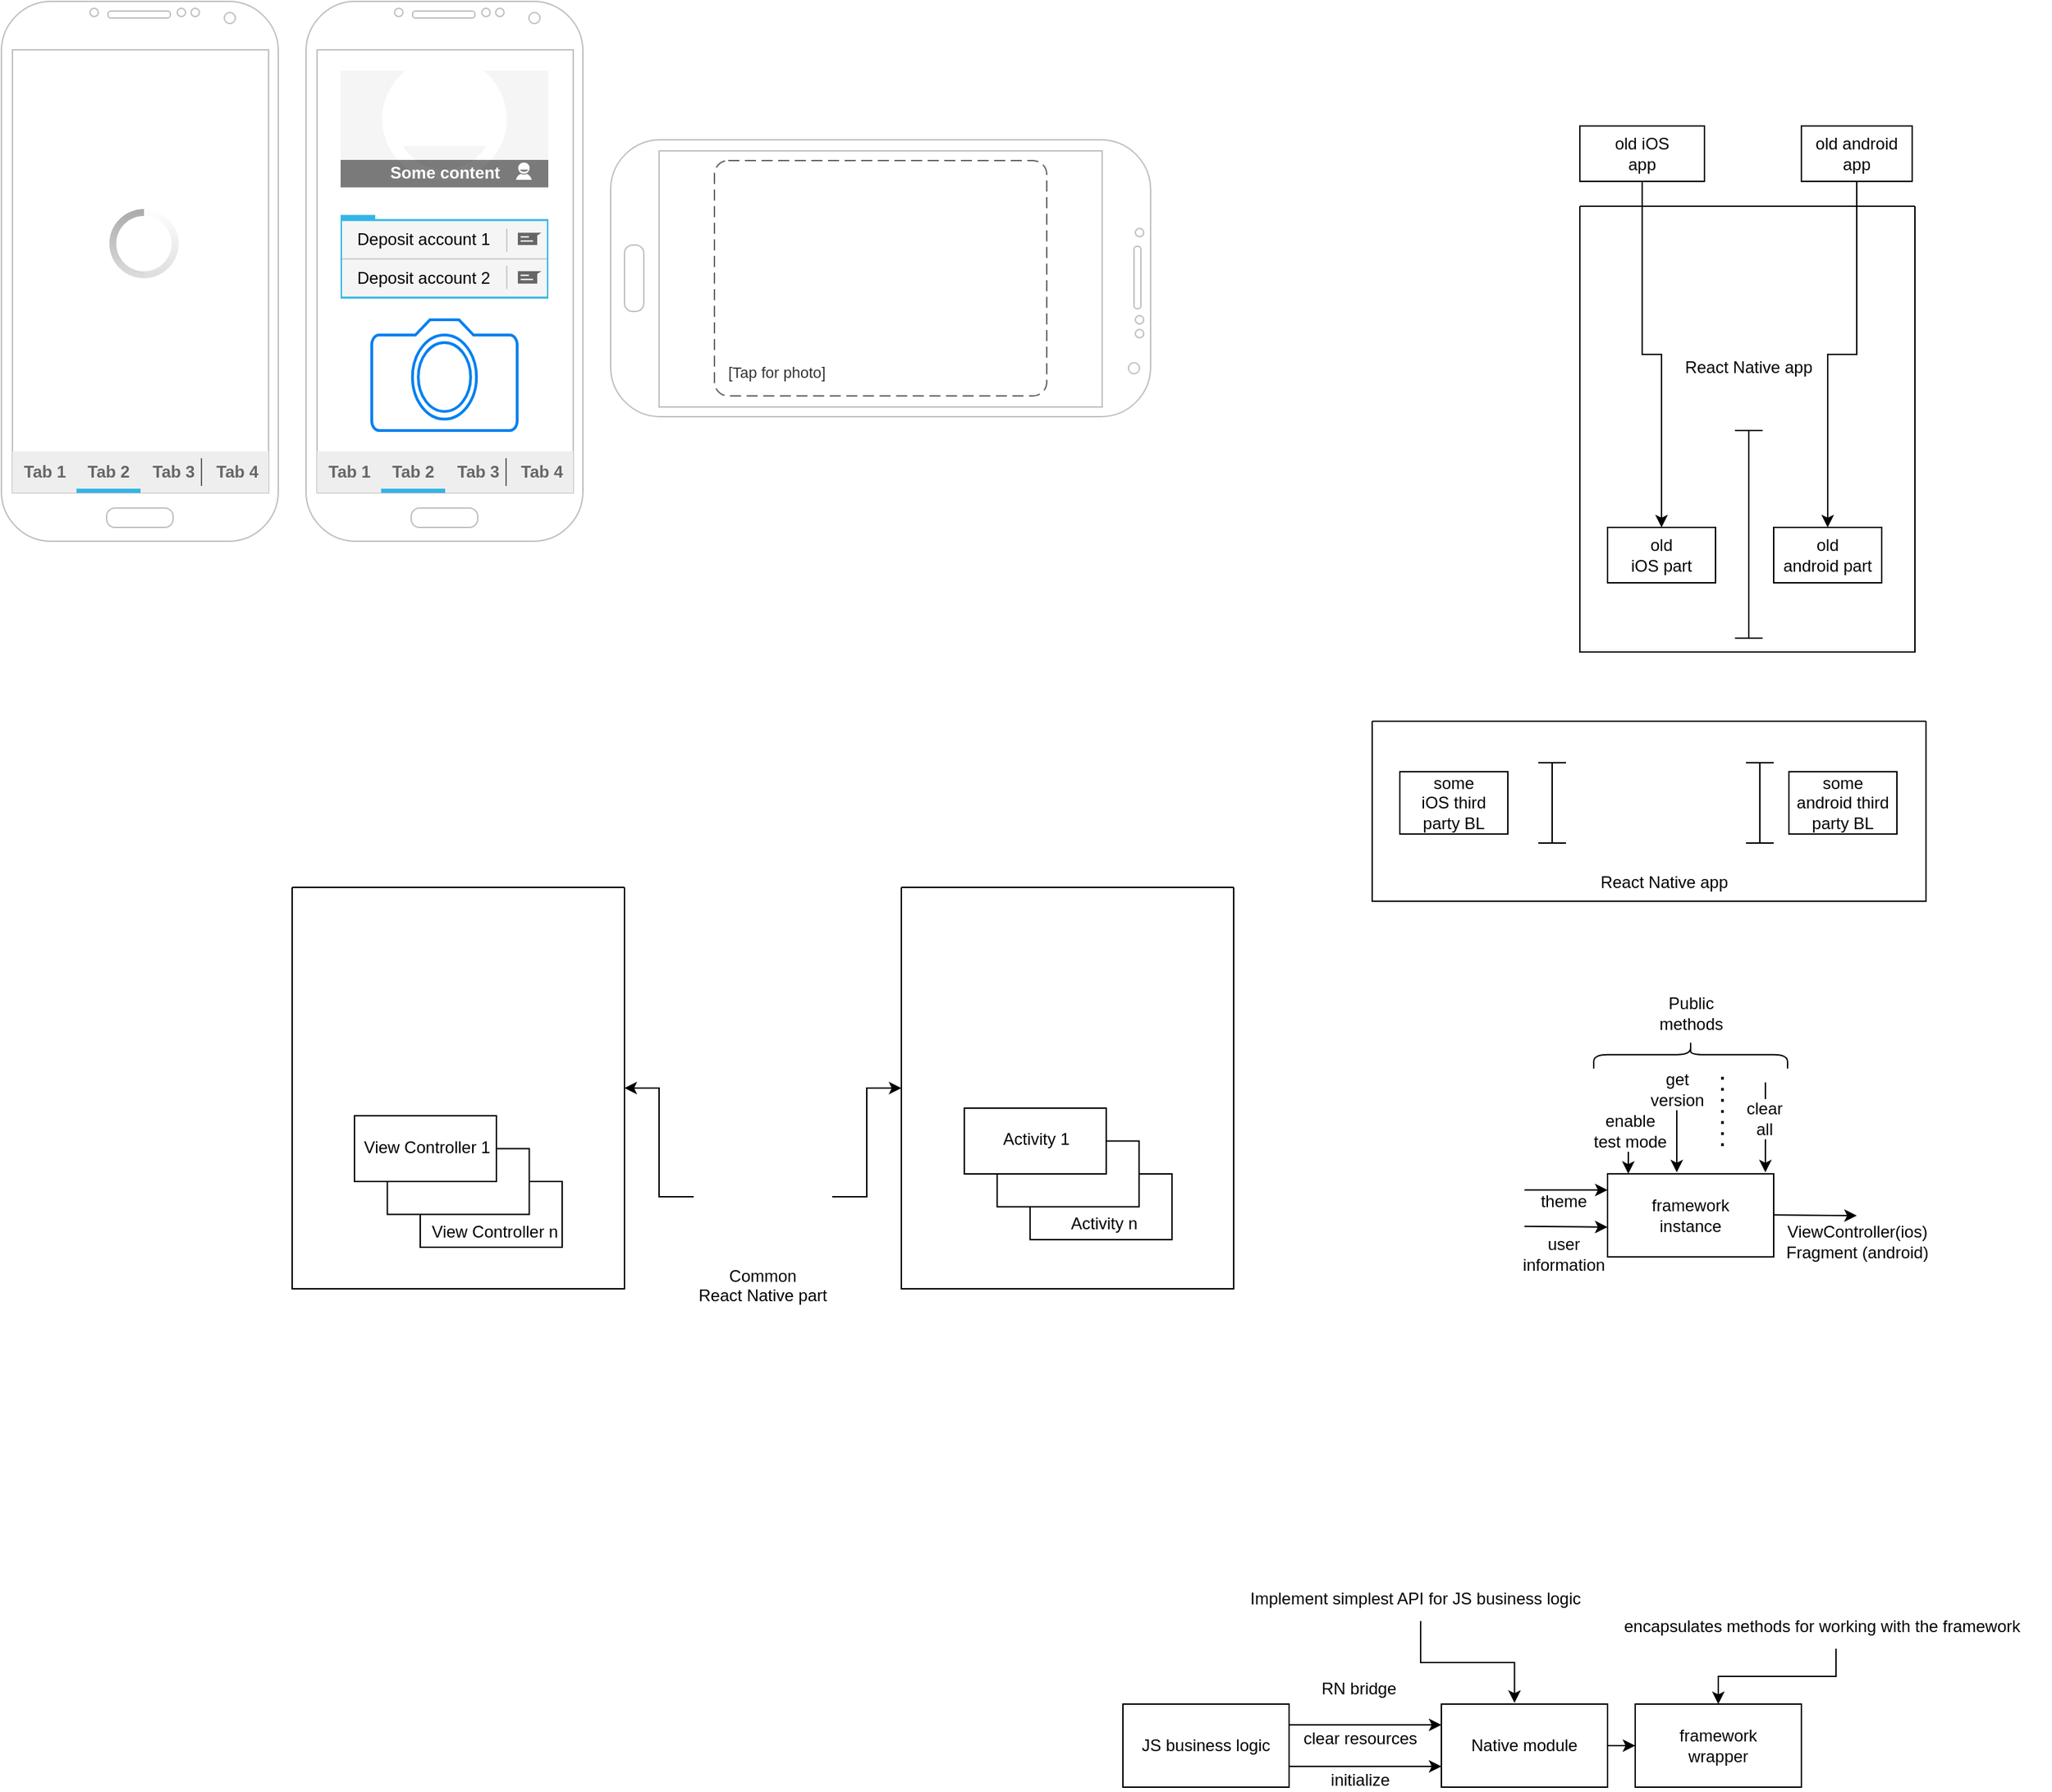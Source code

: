 <mxfile version="16.6.4" type="github">
  <diagram id="C5RBs43oDa-KdzZeNtuy" name="Page-1">
    <mxGraphModel dx="879" dy="455" grid="1" gridSize="10" guides="1" tooltips="1" connect="1" arrows="1" fold="1" page="1" pageScale="1" pageWidth="827" pageHeight="1169" math="0" shadow="0">
      <root>
        <mxCell id="WIyWlLk6GJQsqaUBKTNV-0" />
        <mxCell id="WIyWlLk6GJQsqaUBKTNV-1" parent="WIyWlLk6GJQsqaUBKTNV-0" />
        <mxCell id="p4bR1tGpnA0kBvsWJO0l-9" value="" style="group" parent="WIyWlLk6GJQsqaUBKTNV-1" vertex="1" connectable="0">
          <mxGeometry x="30" y="90" width="200" height="390" as="geometry" />
        </mxCell>
        <mxCell id="p4bR1tGpnA0kBvsWJO0l-0" value="" style="verticalLabelPosition=bottom;verticalAlign=top;html=1;shadow=0;dashed=0;strokeWidth=1;shape=mxgraph.android.phone2;strokeColor=#c0c0c0;" parent="p4bR1tGpnA0kBvsWJO0l-9" vertex="1">
          <mxGeometry width="200" height="390" as="geometry" />
        </mxCell>
        <mxCell id="p4bR1tGpnA0kBvsWJO0l-1" value="" style="strokeWidth=1;html=1;shadow=0;dashed=0;shape=mxgraph.android.rrect;rSize=0;fillColor=#eeeeee;strokeColor=none;" parent="p4bR1tGpnA0kBvsWJO0l-9" vertex="1">
          <mxGeometry x="8" y="325" width="185" height="30" as="geometry" />
        </mxCell>
        <mxCell id="p4bR1tGpnA0kBvsWJO0l-2" value="Tab 1" style="strokeWidth=1;html=1;shadow=0;dashed=0;shape=mxgraph.android.anchor;fontStyle=1;fontColor=#666666;" parent="p4bR1tGpnA0kBvsWJO0l-1" vertex="1">
          <mxGeometry width="46.25" height="30" as="geometry" />
        </mxCell>
        <mxCell id="p4bR1tGpnA0kBvsWJO0l-3" value="Tab 2" style="strokeWidth=1;html=1;shadow=0;dashed=0;shape=mxgraph.android.rrect;rSize=0;fontStyle=1;fillColor=none;strokeColor=none;fontColor=#666666;" parent="p4bR1tGpnA0kBvsWJO0l-1" vertex="1">
          <mxGeometry x="46.25" width="46.25" height="30" as="geometry" />
        </mxCell>
        <mxCell id="p4bR1tGpnA0kBvsWJO0l-4" value="" style="strokeWidth=1;html=1;shadow=0;dashed=0;shape=mxgraph.android.rrect;rSize=0;fillColor=#33b5e5;strokeColor=none;" parent="p4bR1tGpnA0kBvsWJO0l-3" vertex="1">
          <mxGeometry y="27" width="46.25" height="3" as="geometry" />
        </mxCell>
        <mxCell id="p4bR1tGpnA0kBvsWJO0l-5" value="Tab 3" style="strokeWidth=1;html=1;shadow=0;dashed=0;shape=mxgraph.android.anchor;fontStyle=1;fontColor=#666666;" parent="p4bR1tGpnA0kBvsWJO0l-1" vertex="1">
          <mxGeometry x="92.5" width="46.25" height="30" as="geometry" />
        </mxCell>
        <mxCell id="p4bR1tGpnA0kBvsWJO0l-6" value="Tab 4" style="strokeWidth=1;html=1;shadow=0;dashed=0;shape=mxgraph.android.anchor;fontStyle=1;fontColor=#666666;" parent="p4bR1tGpnA0kBvsWJO0l-1" vertex="1">
          <mxGeometry x="138.75" width="46.25" height="30" as="geometry" />
        </mxCell>
        <mxCell id="p4bR1tGpnA0kBvsWJO0l-7" value="" style="shape=line;strokeColor=#666666;direction=south;" parent="p4bR1tGpnA0kBvsWJO0l-1" vertex="1">
          <mxGeometry x="131.5" y="5" width="10" height="20" as="geometry" />
        </mxCell>
        <mxCell id="p4bR1tGpnA0kBvsWJO0l-8" value="" style="verticalLabelPosition=bottom;verticalAlign=top;html=1;shadow=0;dashed=0;strokeWidth=1;shape=mxgraph.android.indeterminateSpinner;" parent="p4bR1tGpnA0kBvsWJO0l-9" vertex="1">
          <mxGeometry x="78" y="150" width="50" height="50" as="geometry" />
        </mxCell>
        <mxCell id="p4bR1tGpnA0kBvsWJO0l-28" value="" style="group" parent="WIyWlLk6GJQsqaUBKTNV-1" vertex="1" connectable="0">
          <mxGeometry x="250" y="90" width="200" height="390" as="geometry" />
        </mxCell>
        <mxCell id="p4bR1tGpnA0kBvsWJO0l-11" value="" style="verticalLabelPosition=bottom;verticalAlign=top;html=1;shadow=0;dashed=0;strokeWidth=1;shape=mxgraph.android.phone2;strokeColor=#c0c0c0;" parent="p4bR1tGpnA0kBvsWJO0l-28" vertex="1">
          <mxGeometry width="200" height="390" as="geometry" />
        </mxCell>
        <mxCell id="p4bR1tGpnA0kBvsWJO0l-12" value="" style="strokeWidth=1;html=1;shadow=0;dashed=0;shape=mxgraph.android.rrect;rSize=0;fillColor=#eeeeee;strokeColor=none;" parent="p4bR1tGpnA0kBvsWJO0l-28" vertex="1">
          <mxGeometry x="8" y="325" width="185" height="30" as="geometry" />
        </mxCell>
        <mxCell id="p4bR1tGpnA0kBvsWJO0l-13" value="Tab 1" style="strokeWidth=1;html=1;shadow=0;dashed=0;shape=mxgraph.android.anchor;fontStyle=1;fontColor=#666666;" parent="p4bR1tGpnA0kBvsWJO0l-12" vertex="1">
          <mxGeometry width="46.25" height="30" as="geometry" />
        </mxCell>
        <mxCell id="p4bR1tGpnA0kBvsWJO0l-14" value="Tab 2" style="strokeWidth=1;html=1;shadow=0;dashed=0;shape=mxgraph.android.rrect;rSize=0;fontStyle=1;fillColor=none;strokeColor=none;fontColor=#666666;" parent="p4bR1tGpnA0kBvsWJO0l-12" vertex="1">
          <mxGeometry x="46.25" width="46.25" height="30" as="geometry" />
        </mxCell>
        <mxCell id="p4bR1tGpnA0kBvsWJO0l-15" value="" style="strokeWidth=1;html=1;shadow=0;dashed=0;shape=mxgraph.android.rrect;rSize=0;fillColor=#33b5e5;strokeColor=none;" parent="p4bR1tGpnA0kBvsWJO0l-14" vertex="1">
          <mxGeometry y="27" width="46.25" height="3" as="geometry" />
        </mxCell>
        <mxCell id="p4bR1tGpnA0kBvsWJO0l-16" value="Tab 3" style="strokeWidth=1;html=1;shadow=0;dashed=0;shape=mxgraph.android.anchor;fontStyle=1;fontColor=#666666;" parent="p4bR1tGpnA0kBvsWJO0l-12" vertex="1">
          <mxGeometry x="92.5" width="46.25" height="30" as="geometry" />
        </mxCell>
        <mxCell id="p4bR1tGpnA0kBvsWJO0l-17" value="Tab 4" style="strokeWidth=1;html=1;shadow=0;dashed=0;shape=mxgraph.android.anchor;fontStyle=1;fontColor=#666666;" parent="p4bR1tGpnA0kBvsWJO0l-12" vertex="1">
          <mxGeometry x="138.75" width="46.25" height="30" as="geometry" />
        </mxCell>
        <mxCell id="p4bR1tGpnA0kBvsWJO0l-18" value="" style="shape=line;strokeColor=#666666;direction=south;" parent="p4bR1tGpnA0kBvsWJO0l-12" vertex="1">
          <mxGeometry x="131.5" y="5" width="10" height="20" as="geometry" />
        </mxCell>
        <mxCell id="p4bR1tGpnA0kBvsWJO0l-23" value="" style="strokeWidth=1;html=1;shadow=0;dashed=0;shape=mxgraph.android.quick_contact;sketch=0;" parent="p4bR1tGpnA0kBvsWJO0l-28" vertex="1">
          <mxGeometry x="25" y="50" width="150" height="165" as="geometry" />
        </mxCell>
        <mxCell id="p4bR1tGpnA0kBvsWJO0l-24" value="Some content" style="strokeWidth=1;html=1;shadow=0;dashed=0;shape=mxgraph.android.anchor;rSize=0;fontStyle=1;fontColor=#FFFFFF;" parent="p4bR1tGpnA0kBvsWJO0l-23" vertex="1">
          <mxGeometry y="65" width="150" height="18" as="geometry" />
        </mxCell>
        <mxCell id="p4bR1tGpnA0kBvsWJO0l-25" value="Deposit account 1" style="strokeWidth=1;html=1;shadow=0;dashed=0;shape=mxgraph.android.anchor;rSize=0;align=left;spacingLeft=10;" parent="p4bR1tGpnA0kBvsWJO0l-23" vertex="1">
          <mxGeometry y="108" width="120" height="28" as="geometry" />
        </mxCell>
        <mxCell id="p4bR1tGpnA0kBvsWJO0l-26" value="Deposit account 2" style="strokeWidth=1;html=1;shadow=0;dashed=0;shape=mxgraph.android.anchor;rSize=0;align=left;spacingLeft=10;" parent="p4bR1tGpnA0kBvsWJO0l-23" vertex="1">
          <mxGeometry y="136" width="120" height="28" as="geometry" />
        </mxCell>
        <mxCell id="p4bR1tGpnA0kBvsWJO0l-27" value="" style="html=1;verticalLabelPosition=bottom;align=center;labelBackgroundColor=#ffffff;verticalAlign=top;strokeWidth=2;strokeColor=#0080F0;shadow=0;dashed=0;shape=mxgraph.ios7.icons.camera;" parent="p4bR1tGpnA0kBvsWJO0l-28" vertex="1">
          <mxGeometry x="47.5" y="230" width="105" height="80" as="geometry" />
        </mxCell>
        <mxCell id="p4bR1tGpnA0kBvsWJO0l-30" value="" style="verticalLabelPosition=bottom;verticalAlign=top;html=1;shadow=0;dashed=0;strokeWidth=1;shape=mxgraph.android.phone2;strokeColor=#c0c0c0;direction=south;" parent="WIyWlLk6GJQsqaUBKTNV-1" vertex="1">
          <mxGeometry x="470" y="190" width="390" height="200" as="geometry" />
        </mxCell>
        <mxCell id="KGTTk-ImKD-ywLQ9llr4-15" value="" style="shape=image;verticalLabelPosition=bottom;labelBackgroundColor=default;verticalAlign=top;aspect=fixed;imageAspect=0;image=https://www.pinclipart.com/picdir/big/340-3403092_check-clipart-deposit-png-download.png;" vertex="1" parent="WIyWlLk6GJQsqaUBKTNV-1">
          <mxGeometry x="585" y="220" width="160" height="120" as="geometry" />
        </mxCell>
        <object placeholders="1" c4Name="" c4Type="SystemScopeBoundary" c4Application="Tap for photo" label="&lt;font style=&quot;font-size: 16px&quot;&gt;&lt;b&gt;&lt;div style=&quot;text-align: left&quot;&gt;%c4Name%&lt;/div&gt;&lt;/b&gt;&lt;/font&gt;&lt;div style=&quot;text-align: left&quot;&gt;[%c4Application%]&lt;/div&gt;" id="KGTTk-ImKD-ywLQ9llr4-31">
          <mxCell style="rounded=1;fontSize=11;whiteSpace=wrap;html=1;dashed=1;arcSize=20;fillColor=none;strokeColor=#666666;fontColor=#333333;labelBackgroundColor=none;align=left;verticalAlign=bottom;labelBorderColor=none;spacingTop=0;spacing=10;dashPattern=8 4;metaEdit=1;rotatable=0;perimeter=rectanglePerimeter;noLabel=0;labelPadding=0;allowArrows=0;connectable=0;expand=0;recursiveResize=0;editable=1;pointerEvents=0;absoluteArcSize=1;points=[[0.25,0,0],[0.5,0,0],[0.75,0,0],[1,0.25,0],[1,0.5,0],[1,0.75,0],[0.75,1,0],[0.5,1,0],[0.25,1,0],[0,0.75,0],[0,0.5,0],[0,0.25,0]];fontFamily=Helvetica;" vertex="1" parent="WIyWlLk6GJQsqaUBKTNV-1">
            <mxGeometry x="545" y="205" width="240" height="170" as="geometry" />
          </mxCell>
        </object>
        <mxCell id="KGTTk-ImKD-ywLQ9llr4-59" value="" style="swimlane;startSize=0;labelBackgroundColor=default;fontFamily=Helvetica;fontSize=12;fontColor=default;strokeColor=default;fillColor=default;" vertex="1" parent="WIyWlLk6GJQsqaUBKTNV-1">
          <mxGeometry x="240" y="730" width="240" height="290" as="geometry" />
        </mxCell>
        <mxCell id="KGTTk-ImKD-ywLQ9llr4-32" value="" style="shape=image;verticalLabelPosition=bottom;labelBackgroundColor=default;verticalAlign=top;aspect=fixed;imageAspect=0;image=https://upload.wikimedia.org/wikipedia/commons/thumb/c/ca/IOS_logo.svg/300px-IOS_logo.svg.png;" vertex="1" parent="KGTTk-ImKD-ywLQ9llr4-59">
          <mxGeometry x="50" y="10" width="140" height="140" as="geometry" />
        </mxCell>
        <mxCell id="KGTTk-ImKD-ywLQ9llr4-74" value="" style="group" vertex="1" connectable="0" parent="KGTTk-ImKD-ywLQ9llr4-59">
          <mxGeometry x="45" y="165" width="154" height="106" as="geometry" />
        </mxCell>
        <mxCell id="KGTTk-ImKD-ywLQ9llr4-67" value="" style="verticalLabelPosition=bottom;verticalAlign=top;html=1;shape=mxgraph.basic.layered_rect;dx=47.5;outlineConnect=0;labelBackgroundColor=default;fontFamily=Helvetica;fontSize=12;fontColor=default;strokeColor=default;fillColor=default;" vertex="1" parent="KGTTk-ImKD-ywLQ9llr4-74">
          <mxGeometry width="150" height="95" as="geometry" />
        </mxCell>
        <mxCell id="KGTTk-ImKD-ywLQ9llr4-71" value="View Controller 1" style="text;html=1;strokeColor=none;fillColor=none;align=center;verticalAlign=middle;whiteSpace=wrap;rounded=0;labelBackgroundColor=default;fontFamily=Helvetica;fontSize=12;fontColor=default;" vertex="1" parent="KGTTk-ImKD-ywLQ9llr4-74">
          <mxGeometry width="105" height="45" as="geometry" />
        </mxCell>
        <mxCell id="KGTTk-ImKD-ywLQ9llr4-72" value="View Controller n" style="text;html=1;strokeColor=none;fillColor=none;align=center;verticalAlign=middle;whiteSpace=wrap;rounded=0;labelBackgroundColor=default;fontFamily=Helvetica;fontSize=12;fontColor=default;" vertex="1" parent="KGTTk-ImKD-ywLQ9llr4-74">
          <mxGeometry x="49" y="61" width="105" height="45" as="geometry" />
        </mxCell>
        <mxCell id="KGTTk-ImKD-ywLQ9llr4-117" value="" style="shape=image;verticalLabelPosition=bottom;labelBackgroundColor=default;verticalAlign=top;aspect=fixed;imageAspect=0;image=https://upload.wikimedia.org/wikipedia/commons/thumb/a/a7/React-icon.svg/1200px-React-icon.svg.png;" vertex="1" parent="KGTTk-ImKD-ywLQ9llr4-74">
          <mxGeometry x="100" y="47.92" width="26.47" height="23" as="geometry" />
        </mxCell>
        <mxCell id="KGTTk-ImKD-ywLQ9llr4-60" value="" style="swimlane;startSize=0;labelBackgroundColor=default;fontFamily=Helvetica;fontSize=12;fontColor=default;strokeColor=default;fillColor=default;" vertex="1" parent="WIyWlLk6GJQsqaUBKTNV-1">
          <mxGeometry x="680" y="730" width="240" height="290" as="geometry" />
        </mxCell>
        <mxCell id="KGTTk-ImKD-ywLQ9llr4-62" value="" style="shape=image;verticalLabelPosition=bottom;labelBackgroundColor=default;verticalAlign=top;aspect=fixed;imageAspect=0;image=https://www.tadviser.ru/images/f/f4/11ap_resize.png;" vertex="1" parent="KGTTk-ImKD-ywLQ9llr4-60">
          <mxGeometry x="45.43" y="15.5" width="149.13" height="134.5" as="geometry" />
        </mxCell>
        <mxCell id="KGTTk-ImKD-ywLQ9llr4-75" value="" style="group" vertex="1" connectable="0" parent="KGTTk-ImKD-ywLQ9llr4-60">
          <mxGeometry x="45.43" y="159.5" width="154" height="106" as="geometry" />
        </mxCell>
        <mxCell id="KGTTk-ImKD-ywLQ9llr4-76" value="" style="verticalLabelPosition=bottom;verticalAlign=top;html=1;shape=mxgraph.basic.layered_rect;dx=47.5;outlineConnect=0;labelBackgroundColor=default;fontFamily=Helvetica;fontSize=12;fontColor=default;strokeColor=default;fillColor=default;" vertex="1" parent="KGTTk-ImKD-ywLQ9llr4-75">
          <mxGeometry width="150" height="95" as="geometry" />
        </mxCell>
        <mxCell id="KGTTk-ImKD-ywLQ9llr4-77" value="Activity 1" style="text;html=1;strokeColor=none;fillColor=none;align=center;verticalAlign=middle;whiteSpace=wrap;rounded=0;labelBackgroundColor=default;fontFamily=Helvetica;fontSize=12;fontColor=default;" vertex="1" parent="KGTTk-ImKD-ywLQ9llr4-75">
          <mxGeometry width="105" height="45" as="geometry" />
        </mxCell>
        <mxCell id="KGTTk-ImKD-ywLQ9llr4-78" value="Activity n" style="text;html=1;strokeColor=none;fillColor=none;align=center;verticalAlign=middle;whiteSpace=wrap;rounded=0;labelBackgroundColor=default;fontFamily=Helvetica;fontSize=12;fontColor=default;" vertex="1" parent="KGTTk-ImKD-ywLQ9llr4-75">
          <mxGeometry x="49" y="61" width="105" height="45" as="geometry" />
        </mxCell>
        <mxCell id="KGTTk-ImKD-ywLQ9llr4-119" value="" style="shape=image;verticalLabelPosition=bottom;labelBackgroundColor=default;verticalAlign=top;aspect=fixed;imageAspect=0;image=https://upload.wikimedia.org/wikipedia/commons/thumb/a/a7/React-icon.svg/1200px-React-icon.svg.png;" vertex="1" parent="KGTTk-ImKD-ywLQ9llr4-75">
          <mxGeometry x="99.57" y="48.0" width="26.47" height="23" as="geometry" />
        </mxCell>
        <mxCell id="KGTTk-ImKD-ywLQ9llr4-88" style="edgeStyle=orthogonalEdgeStyle;rounded=0;orthogonalLoop=1;jettySize=auto;html=1;exitX=0;exitY=0.5;exitDx=0;exitDy=0;entryX=1;entryY=0.5;entryDx=0;entryDy=0;fontFamily=Helvetica;fontSize=12;fontColor=default;" edge="1" parent="WIyWlLk6GJQsqaUBKTNV-1" source="KGTTk-ImKD-ywLQ9llr4-80" target="KGTTk-ImKD-ywLQ9llr4-59">
          <mxGeometry relative="1" as="geometry" />
        </mxCell>
        <mxCell id="KGTTk-ImKD-ywLQ9llr4-89" style="edgeStyle=orthogonalEdgeStyle;rounded=0;orthogonalLoop=1;jettySize=auto;html=1;exitX=1;exitY=0.5;exitDx=0;exitDy=0;entryX=0;entryY=0.5;entryDx=0;entryDy=0;fontFamily=Helvetica;fontSize=12;fontColor=default;" edge="1" parent="WIyWlLk6GJQsqaUBKTNV-1" source="KGTTk-ImKD-ywLQ9llr4-80" target="KGTTk-ImKD-ywLQ9llr4-60">
          <mxGeometry relative="1" as="geometry" />
        </mxCell>
        <mxCell id="KGTTk-ImKD-ywLQ9llr4-80" value="Common&#xa;React Native part" style="shape=image;verticalLabelPosition=bottom;labelBackgroundColor=default;verticalAlign=top;aspect=fixed;imageAspect=0;image=https://upload.wikimedia.org/wikipedia/commons/thumb/a/a7/React-icon.svg/1200px-React-icon.svg.png;" vertex="1" parent="WIyWlLk6GJQsqaUBKTNV-1">
          <mxGeometry x="530" y="910" width="100" height="86.92" as="geometry" />
        </mxCell>
        <mxCell id="KGTTk-ImKD-ywLQ9llr4-92" value="" style="swimlane;startSize=0;labelBackgroundColor=default;fontFamily=Helvetica;fontSize=12;fontColor=default;strokeColor=default;fillColor=default;fontStyle=0" vertex="1" parent="WIyWlLk6GJQsqaUBKTNV-1">
          <mxGeometry x="1170" y="238" width="242" height="322" as="geometry" />
        </mxCell>
        <mxCell id="KGTTk-ImKD-ywLQ9llr4-107" value="React Native app" style="shape=image;verticalLabelPosition=bottom;labelBackgroundColor=default;verticalAlign=top;aspect=fixed;imageAspect=0;image=https://upload.wikimedia.org/wikipedia/commons/thumb/a/a7/React-icon.svg/1200px-React-icon.svg.png;" vertex="1" parent="KGTTk-ImKD-ywLQ9llr4-92">
          <mxGeometry x="72" y="15.5" width="100" height="86.92" as="geometry" />
        </mxCell>
        <mxCell id="KGTTk-ImKD-ywLQ9llr4-114" value="" style="shape=crossbar;whiteSpace=wrap;html=1;rounded=1;direction=south;labelBackgroundColor=default;fontFamily=Helvetica;fontSize=12;fontColor=default;strokeColor=default;fillColor=default;" vertex="1" parent="KGTTk-ImKD-ywLQ9llr4-92">
          <mxGeometry x="112" y="162" width="20" height="150" as="geometry" />
        </mxCell>
        <mxCell id="KGTTk-ImKD-ywLQ9llr4-123" value="old &lt;br&gt;iOS part" style="rounded=0;whiteSpace=wrap;html=1;labelBackgroundColor=default;fontFamily=Helvetica;fontSize=12;fontColor=default;strokeColor=default;fillColor=default;" vertex="1" parent="KGTTk-ImKD-ywLQ9llr4-92">
          <mxGeometry x="20" y="232" width="78" height="40" as="geometry" />
        </mxCell>
        <mxCell id="KGTTk-ImKD-ywLQ9llr4-126" value="old &lt;br&gt;android part" style="rounded=0;whiteSpace=wrap;html=1;labelBackgroundColor=default;fontFamily=Helvetica;fontSize=12;fontColor=default;strokeColor=default;fillColor=default;" vertex="1" parent="KGTTk-ImKD-ywLQ9llr4-92">
          <mxGeometry x="140" y="232" width="78" height="40" as="geometry" />
        </mxCell>
        <mxCell id="KGTTk-ImKD-ywLQ9llr4-127" style="edgeStyle=orthogonalEdgeStyle;rounded=0;orthogonalLoop=1;jettySize=auto;html=1;exitX=0.5;exitY=1;exitDx=0;exitDy=0;fontFamily=Helvetica;fontSize=12;fontColor=default;" edge="1" parent="WIyWlLk6GJQsqaUBKTNV-1" source="KGTTk-ImKD-ywLQ9llr4-120" target="KGTTk-ImKD-ywLQ9llr4-123">
          <mxGeometry relative="1" as="geometry" />
        </mxCell>
        <mxCell id="KGTTk-ImKD-ywLQ9llr4-120" value="old iOS&lt;br&gt;app" style="rounded=0;whiteSpace=wrap;html=1;labelBackgroundColor=default;fontFamily=Helvetica;fontSize=12;fontColor=default;strokeColor=default;fillColor=default;" vertex="1" parent="WIyWlLk6GJQsqaUBKTNV-1">
          <mxGeometry x="1170" y="180" width="90" height="40" as="geometry" />
        </mxCell>
        <mxCell id="KGTTk-ImKD-ywLQ9llr4-128" style="edgeStyle=orthogonalEdgeStyle;rounded=0;orthogonalLoop=1;jettySize=auto;html=1;exitX=0.5;exitY=1;exitDx=0;exitDy=0;entryX=0.5;entryY=0;entryDx=0;entryDy=0;fontFamily=Helvetica;fontSize=12;fontColor=default;" edge="1" parent="WIyWlLk6GJQsqaUBKTNV-1" source="KGTTk-ImKD-ywLQ9llr4-122" target="KGTTk-ImKD-ywLQ9llr4-126">
          <mxGeometry relative="1" as="geometry" />
        </mxCell>
        <mxCell id="KGTTk-ImKD-ywLQ9llr4-122" value="old android&lt;br&gt;app" style="rounded=0;whiteSpace=wrap;html=1;labelBackgroundColor=default;fontFamily=Helvetica;fontSize=12;fontColor=default;strokeColor=default;fillColor=default;" vertex="1" parent="WIyWlLk6GJQsqaUBKTNV-1">
          <mxGeometry x="1330" y="180" width="80" height="40" as="geometry" />
        </mxCell>
        <mxCell id="KGTTk-ImKD-ywLQ9llr4-129" value="" style="swimlane;startSize=0;labelBackgroundColor=default;fontFamily=Helvetica;fontSize=12;fontColor=default;strokeColor=default;fillColor=default;fontStyle=0" vertex="1" parent="WIyWlLk6GJQsqaUBKTNV-1">
          <mxGeometry x="1020" y="610" width="400" height="130" as="geometry" />
        </mxCell>
        <mxCell id="KGTTk-ImKD-ywLQ9llr4-130" value="React Native app" style="shape=image;verticalLabelPosition=bottom;labelBackgroundColor=default;verticalAlign=top;aspect=fixed;imageAspect=0;image=https://upload.wikimedia.org/wikipedia/commons/thumb/a/a7/React-icon.svg/1200px-React-icon.svg.png;" vertex="1" parent="KGTTk-ImKD-ywLQ9llr4-129">
          <mxGeometry x="161" y="15.5" width="100" height="86.92" as="geometry" />
        </mxCell>
        <mxCell id="KGTTk-ImKD-ywLQ9llr4-131" value="" style="shape=crossbar;whiteSpace=wrap;html=1;rounded=1;direction=south;labelBackgroundColor=default;fontFamily=Helvetica;fontSize=12;fontColor=default;strokeColor=default;fillColor=default;" vertex="1" parent="KGTTk-ImKD-ywLQ9llr4-129">
          <mxGeometry x="120" y="29.96" width="20" height="58" as="geometry" />
        </mxCell>
        <mxCell id="KGTTk-ImKD-ywLQ9llr4-132" value="some&lt;br&gt;iOS&amp;nbsp;third party BL" style="rounded=0;whiteSpace=wrap;html=1;labelBackgroundColor=default;fontFamily=Helvetica;fontSize=12;fontColor=default;strokeColor=default;fillColor=default;" vertex="1" parent="KGTTk-ImKD-ywLQ9llr4-129">
          <mxGeometry x="20" y="36.46" width="78" height="45" as="geometry" />
        </mxCell>
        <mxCell id="KGTTk-ImKD-ywLQ9llr4-140" value="some&lt;br&gt;android third party BL" style="rounded=0;whiteSpace=wrap;html=1;labelBackgroundColor=default;fontFamily=Helvetica;fontSize=12;fontColor=default;strokeColor=default;fillColor=default;" vertex="1" parent="KGTTk-ImKD-ywLQ9llr4-129">
          <mxGeometry x="301" y="36.46" width="78" height="45" as="geometry" />
        </mxCell>
        <mxCell id="KGTTk-ImKD-ywLQ9llr4-144" value="" style="shape=crossbar;whiteSpace=wrap;html=1;rounded=1;direction=south;labelBackgroundColor=default;fontFamily=Helvetica;fontSize=12;fontColor=default;strokeColor=default;fillColor=default;" vertex="1" parent="KGTTk-ImKD-ywLQ9llr4-129">
          <mxGeometry x="270" y="29.96" width="20" height="58" as="geometry" />
        </mxCell>
        <mxCell id="KGTTk-ImKD-ywLQ9llr4-148" value="framework&lt;br&gt;instance" style="rounded=0;whiteSpace=wrap;html=1;labelBackgroundColor=default;fontFamily=Helvetica;fontSize=12;fontColor=default;strokeColor=default;fillColor=default;" vertex="1" parent="WIyWlLk6GJQsqaUBKTNV-1">
          <mxGeometry x="1190" y="936.92" width="120" height="60" as="geometry" />
        </mxCell>
        <mxCell id="KGTTk-ImKD-ywLQ9llr4-149" value="" style="endArrow=classic;html=1;rounded=0;fontFamily=Helvetica;fontSize=12;fontColor=default;" edge="1" parent="WIyWlLk6GJQsqaUBKTNV-1">
          <mxGeometry width="50" height="50" relative="1" as="geometry">
            <mxPoint x="1130" y="974.92" as="sourcePoint" />
            <mxPoint x="1190" y="975.42" as="targetPoint" />
          </mxGeometry>
        </mxCell>
        <mxCell id="KGTTk-ImKD-ywLQ9llr4-150" value="user&lt;br&gt;information" style="edgeLabel;html=1;align=center;verticalAlign=middle;resizable=0;points=[];fontSize=12;fontFamily=Helvetica;fontColor=default;" vertex="1" connectable="0" parent="KGTTk-ImKD-ywLQ9llr4-149">
          <mxGeometry x="-0.556" y="2" relative="1" as="geometry">
            <mxPoint x="14" y="22" as="offset" />
          </mxGeometry>
        </mxCell>
        <mxCell id="KGTTk-ImKD-ywLQ9llr4-154" value="" style="endArrow=classic;html=1;rounded=0;fontFamily=Helvetica;fontSize=12;fontColor=default;" edge="1" parent="WIyWlLk6GJQsqaUBKTNV-1">
          <mxGeometry width="50" height="50" relative="1" as="geometry">
            <mxPoint x="1310" y="966.65" as="sourcePoint" />
            <mxPoint x="1370" y="967.15" as="targetPoint" />
          </mxGeometry>
        </mxCell>
        <mxCell id="KGTTk-ImKD-ywLQ9llr4-155" value="ViewController(ios)&lt;br&gt;Fragment (android)" style="edgeLabel;html=1;align=center;verticalAlign=middle;resizable=0;points=[];fontSize=12;fontFamily=Helvetica;fontColor=default;" vertex="1" connectable="0" parent="KGTTk-ImKD-ywLQ9llr4-154">
          <mxGeometry x="-0.556" y="2" relative="1" as="geometry">
            <mxPoint x="46" y="21" as="offset" />
          </mxGeometry>
        </mxCell>
        <mxCell id="KGTTk-ImKD-ywLQ9llr4-156" value="" style="endArrow=classic;html=1;rounded=0;fontFamily=Helvetica;fontSize=12;fontColor=default;entryX=0;entryY=0.25;entryDx=0;entryDy=0;" edge="1" parent="WIyWlLk6GJQsqaUBKTNV-1">
          <mxGeometry width="50" height="50" relative="1" as="geometry">
            <mxPoint x="1130" y="948.65" as="sourcePoint" />
            <mxPoint x="1190" y="948.65" as="targetPoint" />
          </mxGeometry>
        </mxCell>
        <mxCell id="KGTTk-ImKD-ywLQ9llr4-157" value="theme" style="edgeLabel;html=1;align=center;verticalAlign=middle;resizable=0;points=[];fontSize=12;fontFamily=Helvetica;fontColor=default;" vertex="1" connectable="0" parent="KGTTk-ImKD-ywLQ9llr4-156">
          <mxGeometry x="-0.556" y="2" relative="1" as="geometry">
            <mxPoint x="14" y="10" as="offset" />
          </mxGeometry>
        </mxCell>
        <mxCell id="KGTTk-ImKD-ywLQ9llr4-160" value="" style="endArrow=classic;html=1;rounded=0;fontFamily=Helvetica;fontSize=12;fontColor=default;entryX=0.25;entryY=0;entryDx=0;entryDy=0;" edge="1" parent="WIyWlLk6GJQsqaUBKTNV-1">
          <mxGeometry width="50" height="50" relative="1" as="geometry">
            <mxPoint x="1205" y="895.92" as="sourcePoint" />
            <mxPoint x="1205" y="936.92" as="targetPoint" />
          </mxGeometry>
        </mxCell>
        <mxCell id="KGTTk-ImKD-ywLQ9llr4-162" value="enable&lt;br&gt;test mode" style="edgeLabel;html=1;align=center;verticalAlign=middle;resizable=0;points=[];fontSize=12;fontFamily=Helvetica;fontColor=default;" vertex="1" connectable="0" parent="KGTTk-ImKD-ywLQ9llr4-160">
          <mxGeometry x="-0.333" y="1" relative="1" as="geometry">
            <mxPoint y="-4" as="offset" />
          </mxGeometry>
        </mxCell>
        <mxCell id="KGTTk-ImKD-ywLQ9llr4-163" value="" style="endArrow=classic;html=1;rounded=0;fontFamily=Helvetica;fontSize=12;fontColor=default;" edge="1" parent="WIyWlLk6GJQsqaUBKTNV-1">
          <mxGeometry width="50" height="50" relative="1" as="geometry">
            <mxPoint x="1240" y="870.92" as="sourcePoint" />
            <mxPoint x="1240" y="935.92" as="targetPoint" />
          </mxGeometry>
        </mxCell>
        <mxCell id="KGTTk-ImKD-ywLQ9llr4-164" value="get&lt;br&gt;version" style="edgeLabel;html=1;align=center;verticalAlign=middle;resizable=0;points=[];fontSize=12;fontFamily=Helvetica;fontColor=default;" vertex="1" connectable="0" parent="KGTTk-ImKD-ywLQ9llr4-163">
          <mxGeometry x="-0.333" y="1" relative="1" as="geometry">
            <mxPoint x="-1" y="-17" as="offset" />
          </mxGeometry>
        </mxCell>
        <mxCell id="KGTTk-ImKD-ywLQ9llr4-166" value="" style="shape=curlyBracket;whiteSpace=wrap;html=1;rounded=1;flipH=1;labelBackgroundColor=default;fontFamily=Helvetica;fontSize=12;fontColor=default;strokeColor=default;fillColor=default;rotation=-90;" vertex="1" parent="WIyWlLk6GJQsqaUBKTNV-1">
          <mxGeometry x="1240" y="780.92" width="20" height="140" as="geometry" />
        </mxCell>
        <mxCell id="KGTTk-ImKD-ywLQ9llr4-167" value="Public &lt;br&gt;methods" style="text;html=1;align=center;verticalAlign=middle;resizable=0;points=[];autosize=1;strokeColor=none;fillColor=none;fontSize=12;fontFamily=Helvetica;fontColor=default;" vertex="1" parent="WIyWlLk6GJQsqaUBKTNV-1">
          <mxGeometry x="1220" y="805.92" width="60" height="30" as="geometry" />
        </mxCell>
        <mxCell id="KGTTk-ImKD-ywLQ9llr4-168" value="" style="endArrow=none;dashed=1;html=1;dashPattern=1 3;strokeWidth=2;rounded=0;fontFamily=Helvetica;fontSize=12;fontColor=default;" edge="1" parent="WIyWlLk6GJQsqaUBKTNV-1">
          <mxGeometry width="50" height="50" relative="1" as="geometry">
            <mxPoint x="1273" y="916.92" as="sourcePoint" />
            <mxPoint x="1273" y="866.92" as="targetPoint" />
          </mxGeometry>
        </mxCell>
        <mxCell id="KGTTk-ImKD-ywLQ9llr4-169" value="" style="endArrow=classic;html=1;rounded=0;fontFamily=Helvetica;fontSize=12;fontColor=default;" edge="1" parent="WIyWlLk6GJQsqaUBKTNV-1">
          <mxGeometry width="50" height="50" relative="1" as="geometry">
            <mxPoint x="1304" y="870.92" as="sourcePoint" />
            <mxPoint x="1304" y="935.92" as="targetPoint" />
            <Array as="points" />
          </mxGeometry>
        </mxCell>
        <mxCell id="KGTTk-ImKD-ywLQ9llr4-171" value="clear&lt;br&gt;all" style="edgeLabel;html=1;align=center;verticalAlign=middle;resizable=0;points=[];fontSize=12;fontFamily=Helvetica;fontColor=default;" vertex="1" connectable="0" parent="KGTTk-ImKD-ywLQ9llr4-169">
          <mxGeometry x="-0.193" y="-1" relative="1" as="geometry">
            <mxPoint as="offset" />
          </mxGeometry>
        </mxCell>
        <mxCell id="KGTTk-ImKD-ywLQ9llr4-189" value="" style="endArrow=classic;html=1;rounded=0;fontFamily=Helvetica;fontSize=12;fontColor=default;entryX=0;entryY=0.75;entryDx=0;entryDy=0;exitX=1;exitY=0.75;exitDx=0;exitDy=0;" edge="1" parent="WIyWlLk6GJQsqaUBKTNV-1" source="KGTTk-ImKD-ywLQ9llr4-207" target="KGTTk-ImKD-ywLQ9llr4-204">
          <mxGeometry width="50" height="50" relative="1" as="geometry">
            <mxPoint x="960" y="1349.47" as="sourcePoint" />
            <mxPoint x="1020" y="1349.97" as="targetPoint" />
          </mxGeometry>
        </mxCell>
        <mxCell id="KGTTk-ImKD-ywLQ9llr4-190" value="initialize" style="edgeLabel;html=1;align=center;verticalAlign=middle;resizable=0;points=[];fontSize=12;fontFamily=Helvetica;fontColor=default;" vertex="1" connectable="0" parent="KGTTk-ImKD-ywLQ9llr4-189">
          <mxGeometry x="-0.556" y="2" relative="1" as="geometry">
            <mxPoint x="26" y="12" as="offset" />
          </mxGeometry>
        </mxCell>
        <mxCell id="KGTTk-ImKD-ywLQ9llr4-214" value="" style="edgeStyle=orthogonalEdgeStyle;rounded=0;orthogonalLoop=1;jettySize=auto;html=1;fontFamily=Helvetica;fontSize=12;fontColor=default;" edge="1" parent="WIyWlLk6GJQsqaUBKTNV-1" source="KGTTk-ImKD-ywLQ9llr4-204" target="KGTTk-ImKD-ywLQ9llr4-210">
          <mxGeometry relative="1" as="geometry" />
        </mxCell>
        <mxCell id="KGTTk-ImKD-ywLQ9llr4-204" value="Native module" style="whiteSpace=wrap;html=1;labelBackgroundColor=default;fontFamily=Helvetica;fontSize=12;fontColor=default;strokeColor=default;fillColor=default;" vertex="1" parent="WIyWlLk6GJQsqaUBKTNV-1">
          <mxGeometry x="1070" y="1320" width="120" height="60" as="geometry" />
        </mxCell>
        <mxCell id="KGTTk-ImKD-ywLQ9llr4-207" value="JS&amp;nbsp;business logic" style="whiteSpace=wrap;html=1;labelBackgroundColor=default;fontFamily=Helvetica;fontSize=12;fontColor=default;strokeColor=default;fillColor=default;" vertex="1" parent="WIyWlLk6GJQsqaUBKTNV-1">
          <mxGeometry x="840" y="1320" width="120" height="60" as="geometry" />
        </mxCell>
        <mxCell id="KGTTk-ImKD-ywLQ9llr4-208" value="" style="endArrow=classic;html=1;rounded=0;fontFamily=Helvetica;fontSize=12;fontColor=default;entryX=0;entryY=0.25;entryDx=0;entryDy=0;exitX=1;exitY=0.25;exitDx=0;exitDy=0;" edge="1" parent="WIyWlLk6GJQsqaUBKTNV-1" source="KGTTk-ImKD-ywLQ9llr4-207" target="KGTTk-ImKD-ywLQ9llr4-204">
          <mxGeometry width="50" height="50" relative="1" as="geometry">
            <mxPoint x="960" y="1340" as="sourcePoint" />
            <mxPoint x="1050" y="1340" as="targetPoint" />
          </mxGeometry>
        </mxCell>
        <mxCell id="KGTTk-ImKD-ywLQ9llr4-209" value="clear resources" style="edgeLabel;html=1;align=center;verticalAlign=middle;resizable=0;points=[];fontSize=12;fontFamily=Helvetica;fontColor=default;" vertex="1" connectable="0" parent="KGTTk-ImKD-ywLQ9llr4-208">
          <mxGeometry x="-0.556" y="2" relative="1" as="geometry">
            <mxPoint x="26" y="12" as="offset" />
          </mxGeometry>
        </mxCell>
        <mxCell id="KGTTk-ImKD-ywLQ9llr4-210" value="framework&lt;br&gt;wrapper" style="whiteSpace=wrap;html=1;labelBackgroundColor=default;fontFamily=Helvetica;fontSize=12;fontColor=default;strokeColor=default;fillColor=default;" vertex="1" parent="WIyWlLk6GJQsqaUBKTNV-1">
          <mxGeometry x="1210" y="1320" width="120" height="60" as="geometry" />
        </mxCell>
        <mxCell id="KGTTk-ImKD-ywLQ9llr4-213" value="RN bridge" style="text;html=1;align=center;verticalAlign=middle;resizable=0;points=[];autosize=1;strokeColor=none;fillColor=none;fontSize=12;fontFamily=Helvetica;fontColor=default;" vertex="1" parent="WIyWlLk6GJQsqaUBKTNV-1">
          <mxGeometry x="975" y="1299" width="70" height="20" as="geometry" />
        </mxCell>
        <mxCell id="KGTTk-ImKD-ywLQ9llr4-218" style="edgeStyle=orthogonalEdgeStyle;rounded=0;orthogonalLoop=1;jettySize=auto;html=1;exitX=0.5;exitY=1;exitDx=0;exitDy=0;fontFamily=Helvetica;fontSize=12;fontColor=default;" edge="1" parent="WIyWlLk6GJQsqaUBKTNV-1" source="KGTTk-ImKD-ywLQ9llr4-217" target="KGTTk-ImKD-ywLQ9llr4-210">
          <mxGeometry relative="1" as="geometry" />
        </mxCell>
        <mxCell id="KGTTk-ImKD-ywLQ9llr4-217" value="encapsulates methods for working with the framework" style="text;whiteSpace=wrap;html=1;fontSize=12;fontFamily=Helvetica;fontColor=default;" vertex="1" parent="WIyWlLk6GJQsqaUBKTNV-1">
          <mxGeometry x="1200" y="1250" width="310" height="30" as="geometry" />
        </mxCell>
        <mxCell id="KGTTk-ImKD-ywLQ9llr4-220" style="edgeStyle=orthogonalEdgeStyle;rounded=0;orthogonalLoop=1;jettySize=auto;html=1;exitX=0.5;exitY=1;exitDx=0;exitDy=0;entryX=0.44;entryY=-0.015;entryDx=0;entryDy=0;entryPerimeter=0;fontFamily=Helvetica;fontSize=12;fontColor=default;" edge="1" parent="WIyWlLk6GJQsqaUBKTNV-1" source="KGTTk-ImKD-ywLQ9llr4-219" target="KGTTk-ImKD-ywLQ9llr4-204">
          <mxGeometry relative="1" as="geometry" />
        </mxCell>
        <mxCell id="KGTTk-ImKD-ywLQ9llr4-219" value="Implement simplest API for JS&amp;nbsp;&lt;span style=&quot;text-align: center ; background-color: rgb(255 , 255 , 255)&quot;&gt;business logic&lt;/span&gt;" style="text;whiteSpace=wrap;html=1;fontSize=12;fontFamily=Helvetica;fontColor=default;" vertex="1" parent="WIyWlLk6GJQsqaUBKTNV-1">
          <mxGeometry x="930" y="1230" width="250" height="30" as="geometry" />
        </mxCell>
      </root>
    </mxGraphModel>
  </diagram>
</mxfile>
